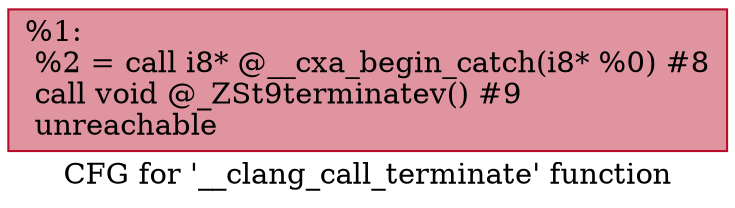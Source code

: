 digraph "CFG for '__clang_call_terminate' function" {
	label="CFG for '__clang_call_terminate' function";

	Node0x55b1f6cba4b0 [shape=record,color="#b70d28ff", style=filled, fillcolor="#b70d2870",label="{%1:\l  %2 = call i8* @__cxa_begin_catch(i8* %0) #8\l  call void @_ZSt9terminatev() #9\l  unreachable\l}"];
}
